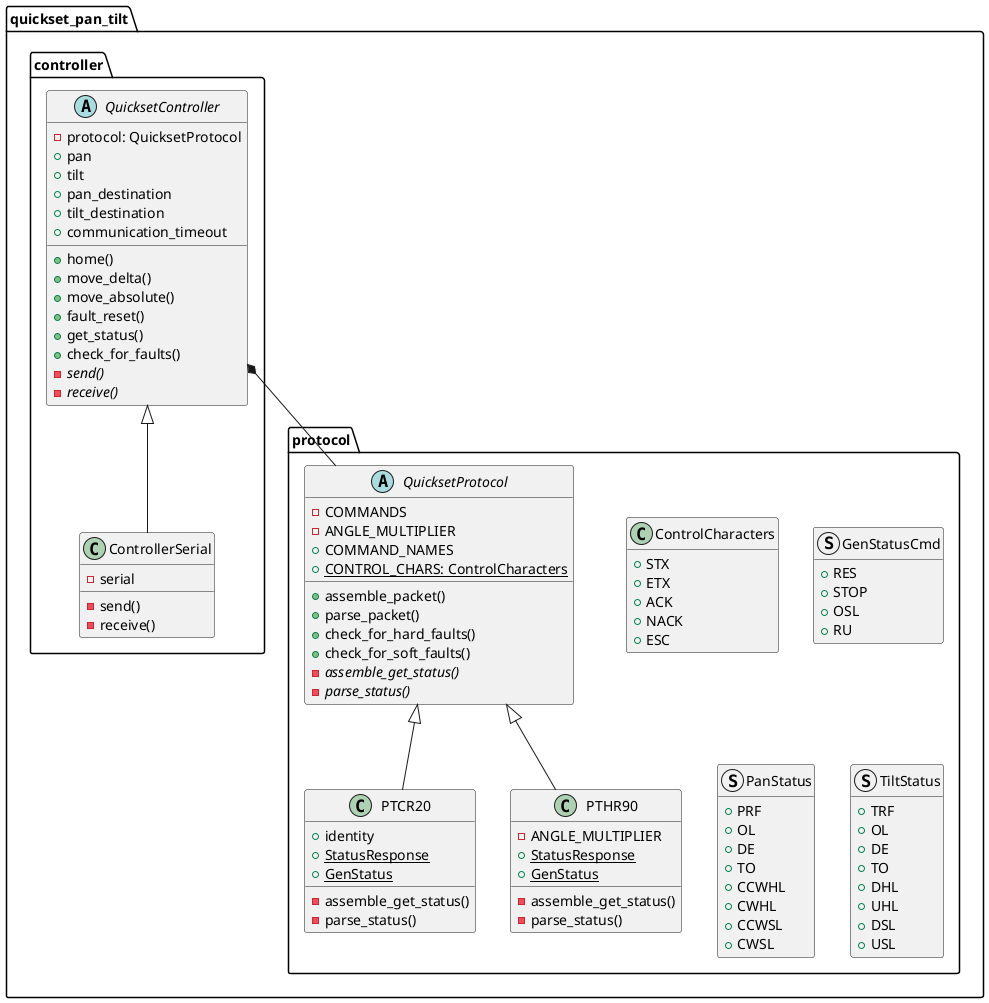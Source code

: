 @startuml quickset_pan_tilt
!pragma useIntermediatePackages false

hide empty methods

abstract class quickset_pan_tilt.controller.QuicksetController {
  -protocol: QuicksetProtocol
  +pan
  +tilt
  +pan_destination
  +tilt_destination
  +communication_timeout

  +home()
  +move_delta()
  +move_absolute()
  +fault_reset()
  +get_status()
  +check_for_faults()
  ' -execute_move_command()
  ' -set_pan_tilt_coordinate_properties()
  ' -wait_for_initizliation()
  -{abstract} send()
  -{abstract} receive()
}

class quickset_pan_tilt.controller.ControllerSerial {
  -serial
  -send()
  -receive()
}

class quickset_pan_tilt.protocol.ControlCharacters {
  +STX
  +ETX
  +ACK
  +NACK
  +ESC
}
abstract class quickset_pan_tilt.protocol.QuicksetProtocol {
  -COMMANDS
  -ANGLE_MULTIPLIER
  +COMMAND_NAMES
  +{static} CONTROL_CHARS: ControlCharacters

  +assemble_packet()
  +parse_packet()
  +check_for_hard_faults()
  +check_for_soft_faults()
  -{abstract} assemble_get_status()
  -{abstract} parse_status()
  ' -{static} int_to_bytes()
  ' -{static} bytes_to_int()
  ' -{static} compute_lrc()
  ' -{static} escape_control_chars()
  ' -{static} insert_escape_sequence()
  ' -{static} remove_escape_sequence()
  ' -assemble_cmd_data_lrc()
  ' -add_identity_byte()
  ' -remove_identity_byte()
  ' -assemble_fault_reset()
  ' -assemble_get_communication_timeout()
  ' -assemble_set_communication_timeout()
  ' -parse_communication_timeout()
  ' -assemble_move_to_entered()
  ' -assemble_move_to_delta()

}

class quickset_pan_tilt.protocol.PTCR20 {
  +identity
  +{static}StatusResponse
  +{static}GenStatus
  -assemble_get_status()
  -parse_status()
  ' -add_identity_byte()
  ' -remove_identity_byte()
}
class quickset_pan_tilt.protocol.PTHR90 {
  -ANGLE_MULTIPLIER
  +{static}StatusResponse
  +{static}GenStatus
  -assemble_get_status()
  -parse_status()
}

struct quickset_pan_tilt.protocol.GenStatusCmd {
  +RES
  +STOP
  +OSL
  +RU
}

struct quickset_pan_tilt.protocol.PanStatus {
  +PRF
  +OL
  +DE
  +TO
  +CCWHL
  +CWHL
  +CCWSL
  +CWSL
}

struct quickset_pan_tilt.protocol.TiltStatus {
  +TRF
  +OL
  +DE
  +TO
  +DHL
  +UHL
  +DSL
  +USL
}


quickset_pan_tilt.controller.QuicksetController <|-- quickset_pan_tilt.controller.ControllerSerial
quickset_pan_tilt.controller.QuicksetController *-- quickset_pan_tilt.protocol.QuicksetProtocol
quickset_pan_tilt.protocol.QuicksetProtocol <|-- quickset_pan_tilt.protocol.PTCR20
quickset_pan_tilt.protocol.QuicksetProtocol <|-- quickset_pan_tilt.protocol.PTHR90
@enduml

